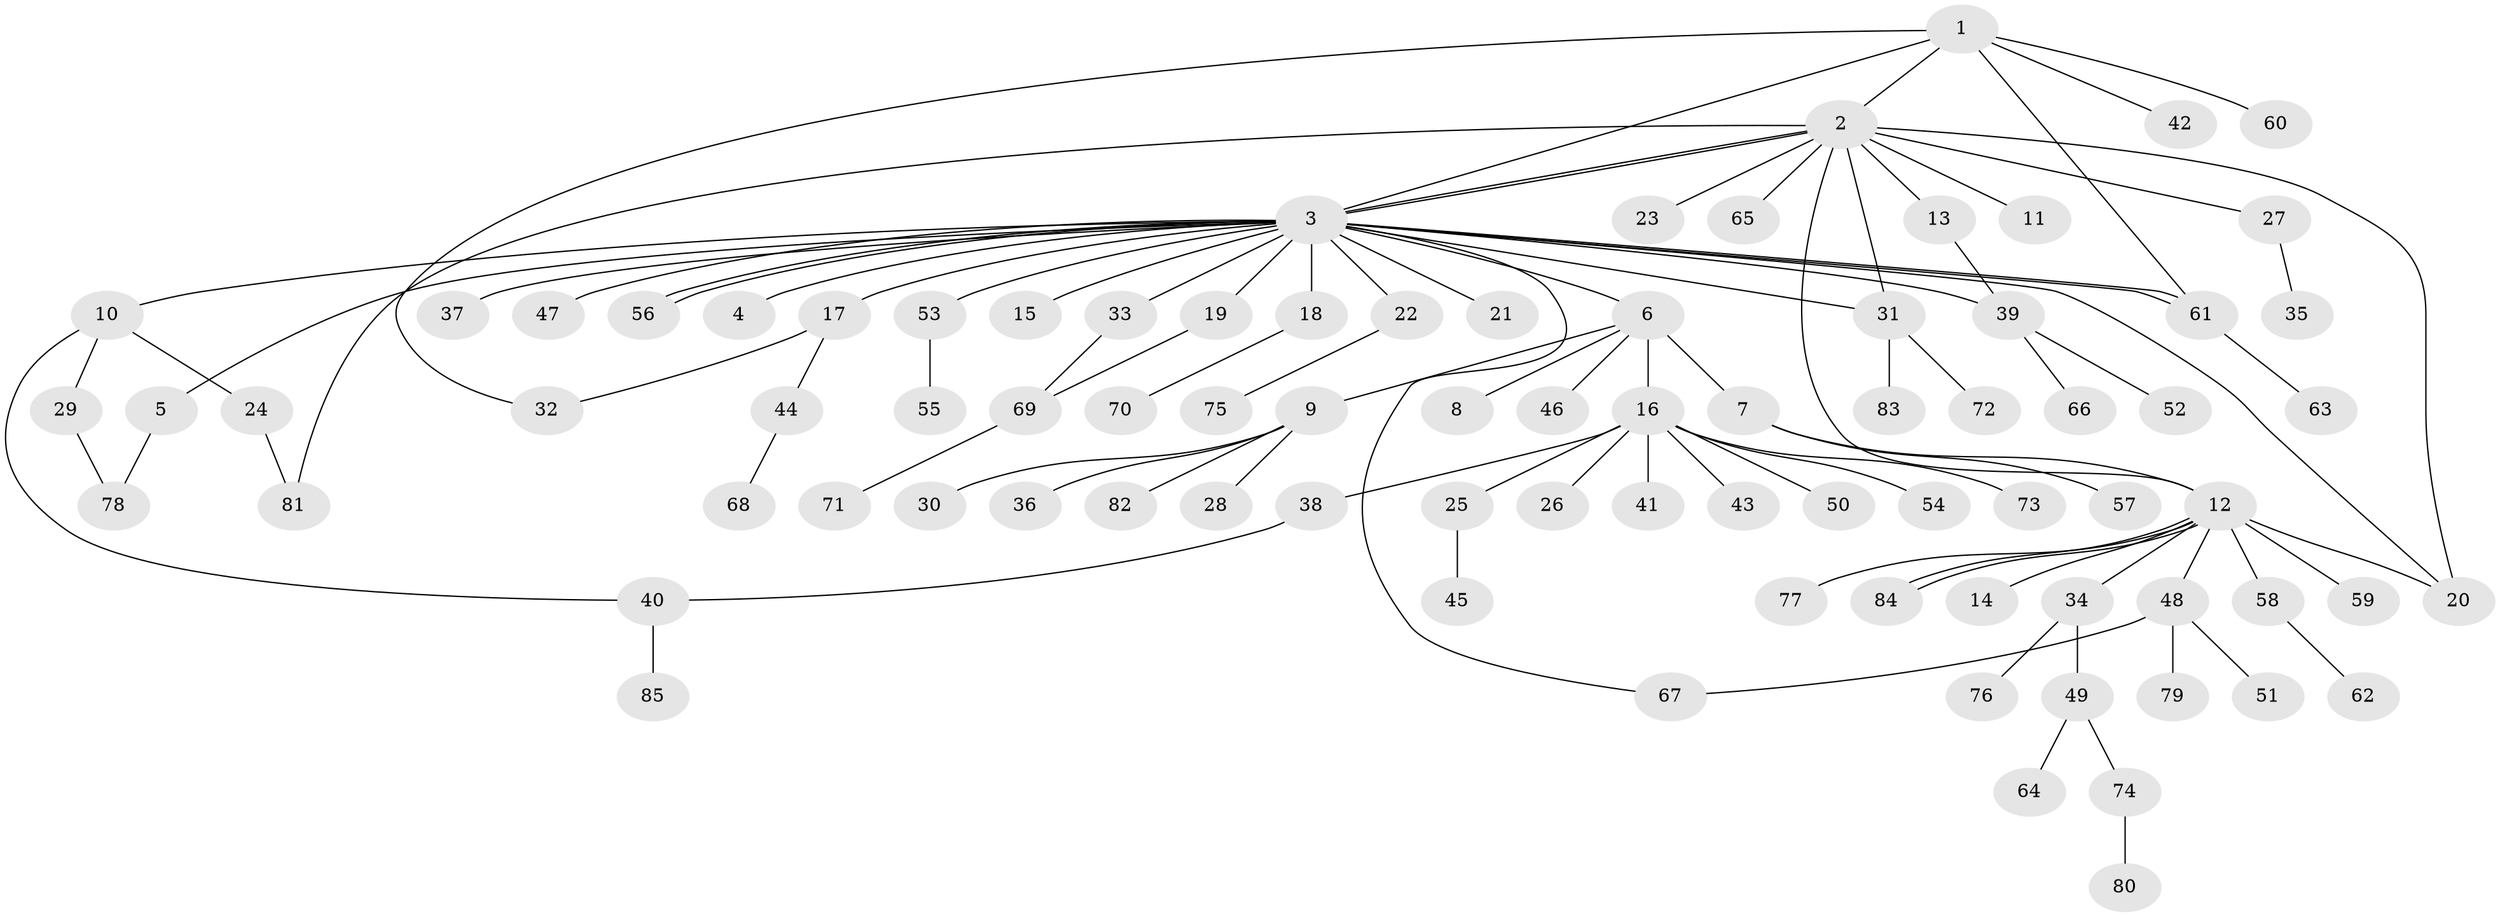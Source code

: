 // coarse degree distribution, {4: 0.05660377358490566, 10: 0.018867924528301886, 20: 0.018867924528301886, 1: 0.5471698113207547, 2: 0.24528301886792453, 5: 0.018867924528301886, 9: 0.018867924528301886, 8: 0.018867924528301886, 3: 0.05660377358490566}
// Generated by graph-tools (version 1.1) at 2025/50/03/04/25 22:50:21]
// undirected, 85 vertices, 101 edges
graph export_dot {
  node [color=gray90,style=filled];
  1;
  2;
  3;
  4;
  5;
  6;
  7;
  8;
  9;
  10;
  11;
  12;
  13;
  14;
  15;
  16;
  17;
  18;
  19;
  20;
  21;
  22;
  23;
  24;
  25;
  26;
  27;
  28;
  29;
  30;
  31;
  32;
  33;
  34;
  35;
  36;
  37;
  38;
  39;
  40;
  41;
  42;
  43;
  44;
  45;
  46;
  47;
  48;
  49;
  50;
  51;
  52;
  53;
  54;
  55;
  56;
  57;
  58;
  59;
  60;
  61;
  62;
  63;
  64;
  65;
  66;
  67;
  68;
  69;
  70;
  71;
  72;
  73;
  74;
  75;
  76;
  77;
  78;
  79;
  80;
  81;
  82;
  83;
  84;
  85;
  1 -- 2;
  1 -- 3;
  1 -- 32;
  1 -- 42;
  1 -- 60;
  1 -- 61;
  2 -- 3;
  2 -- 3;
  2 -- 11;
  2 -- 12;
  2 -- 13;
  2 -- 20;
  2 -- 23;
  2 -- 27;
  2 -- 31;
  2 -- 65;
  2 -- 81;
  3 -- 4;
  3 -- 5;
  3 -- 6;
  3 -- 10;
  3 -- 15;
  3 -- 17;
  3 -- 18;
  3 -- 19;
  3 -- 20;
  3 -- 21;
  3 -- 22;
  3 -- 31;
  3 -- 33;
  3 -- 37;
  3 -- 39;
  3 -- 47;
  3 -- 53;
  3 -- 56;
  3 -- 56;
  3 -- 61;
  3 -- 61;
  3 -- 67;
  5 -- 78;
  6 -- 7;
  6 -- 8;
  6 -- 9;
  6 -- 16;
  6 -- 46;
  7 -- 12;
  7 -- 57;
  9 -- 28;
  9 -- 30;
  9 -- 36;
  9 -- 82;
  10 -- 24;
  10 -- 29;
  10 -- 40;
  12 -- 14;
  12 -- 20;
  12 -- 34;
  12 -- 48;
  12 -- 58;
  12 -- 59;
  12 -- 77;
  12 -- 84;
  12 -- 84;
  13 -- 39;
  16 -- 25;
  16 -- 26;
  16 -- 38;
  16 -- 41;
  16 -- 43;
  16 -- 50;
  16 -- 54;
  16 -- 73;
  17 -- 32;
  17 -- 44;
  18 -- 70;
  19 -- 69;
  22 -- 75;
  24 -- 81;
  25 -- 45;
  27 -- 35;
  29 -- 78;
  31 -- 72;
  31 -- 83;
  33 -- 69;
  34 -- 49;
  34 -- 76;
  38 -- 40;
  39 -- 52;
  39 -- 66;
  40 -- 85;
  44 -- 68;
  48 -- 51;
  48 -- 67;
  48 -- 79;
  49 -- 64;
  49 -- 74;
  53 -- 55;
  58 -- 62;
  61 -- 63;
  69 -- 71;
  74 -- 80;
}
